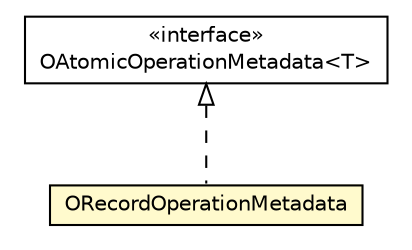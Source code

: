 #!/usr/local/bin/dot
#
# Class diagram 
# Generated by UMLGraph version R5_6-24-gf6e263 (http://www.umlgraph.org/)
#

digraph G {
	edge [fontname="Helvetica",fontsize=10,labelfontname="Helvetica",labelfontsize=10];
	node [fontname="Helvetica",fontsize=10,shape=plaintext];
	nodesep=0.25;
	ranksep=0.5;
	// com.orientechnologies.orient.core.storage.impl.local.paginated.ORecordOperationMetadata
	c3049346 [label=<<table title="com.orientechnologies.orient.core.storage.impl.local.paginated.ORecordOperationMetadata" border="0" cellborder="1" cellspacing="0" cellpadding="2" port="p" bgcolor="lemonChiffon" href="./ORecordOperationMetadata.html">
		<tr><td><table border="0" cellspacing="0" cellpadding="1">
<tr><td align="center" balign="center"> ORecordOperationMetadata </td></tr>
		</table></td></tr>
		</table>>, URL="./ORecordOperationMetadata.html", fontname="Helvetica", fontcolor="black", fontsize=10.0];
	// com.orientechnologies.orient.core.storage.impl.local.paginated.atomicoperations.OAtomicOperationMetadata<T>
	c3049355 [label=<<table title="com.orientechnologies.orient.core.storage.impl.local.paginated.atomicoperations.OAtomicOperationMetadata" border="0" cellborder="1" cellspacing="0" cellpadding="2" port="p" href="./atomicoperations/OAtomicOperationMetadata.html">
		<tr><td><table border="0" cellspacing="0" cellpadding="1">
<tr><td align="center" balign="center"> &#171;interface&#187; </td></tr>
<tr><td align="center" balign="center"> OAtomicOperationMetadata&lt;T&gt; </td></tr>
		</table></td></tr>
		</table>>, URL="./atomicoperations/OAtomicOperationMetadata.html", fontname="Helvetica", fontcolor="black", fontsize=10.0];
	//com.orientechnologies.orient.core.storage.impl.local.paginated.ORecordOperationMetadata implements com.orientechnologies.orient.core.storage.impl.local.paginated.atomicoperations.OAtomicOperationMetadata<T>
	c3049355:p -> c3049346:p [dir=back,arrowtail=empty,style=dashed];
}

